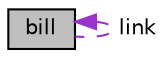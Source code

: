 digraph "bill"
{
 // LATEX_PDF_SIZE
  edge [fontname="Helvetica",fontsize="10",labelfontname="Helvetica",labelfontsize="10"];
  node [fontname="Helvetica",fontsize="10",shape=record];
  Node1 [label="bill",height=0.2,width=0.4,color="black", fillcolor="grey75", style="filled", fontcolor="black",tooltip="structure diclaration with variables"];
  Node1 -> Node1 [dir="back",color="darkorchid3",fontsize="10",style="dashed",label=" link" ,fontname="Helvetica"];
}
